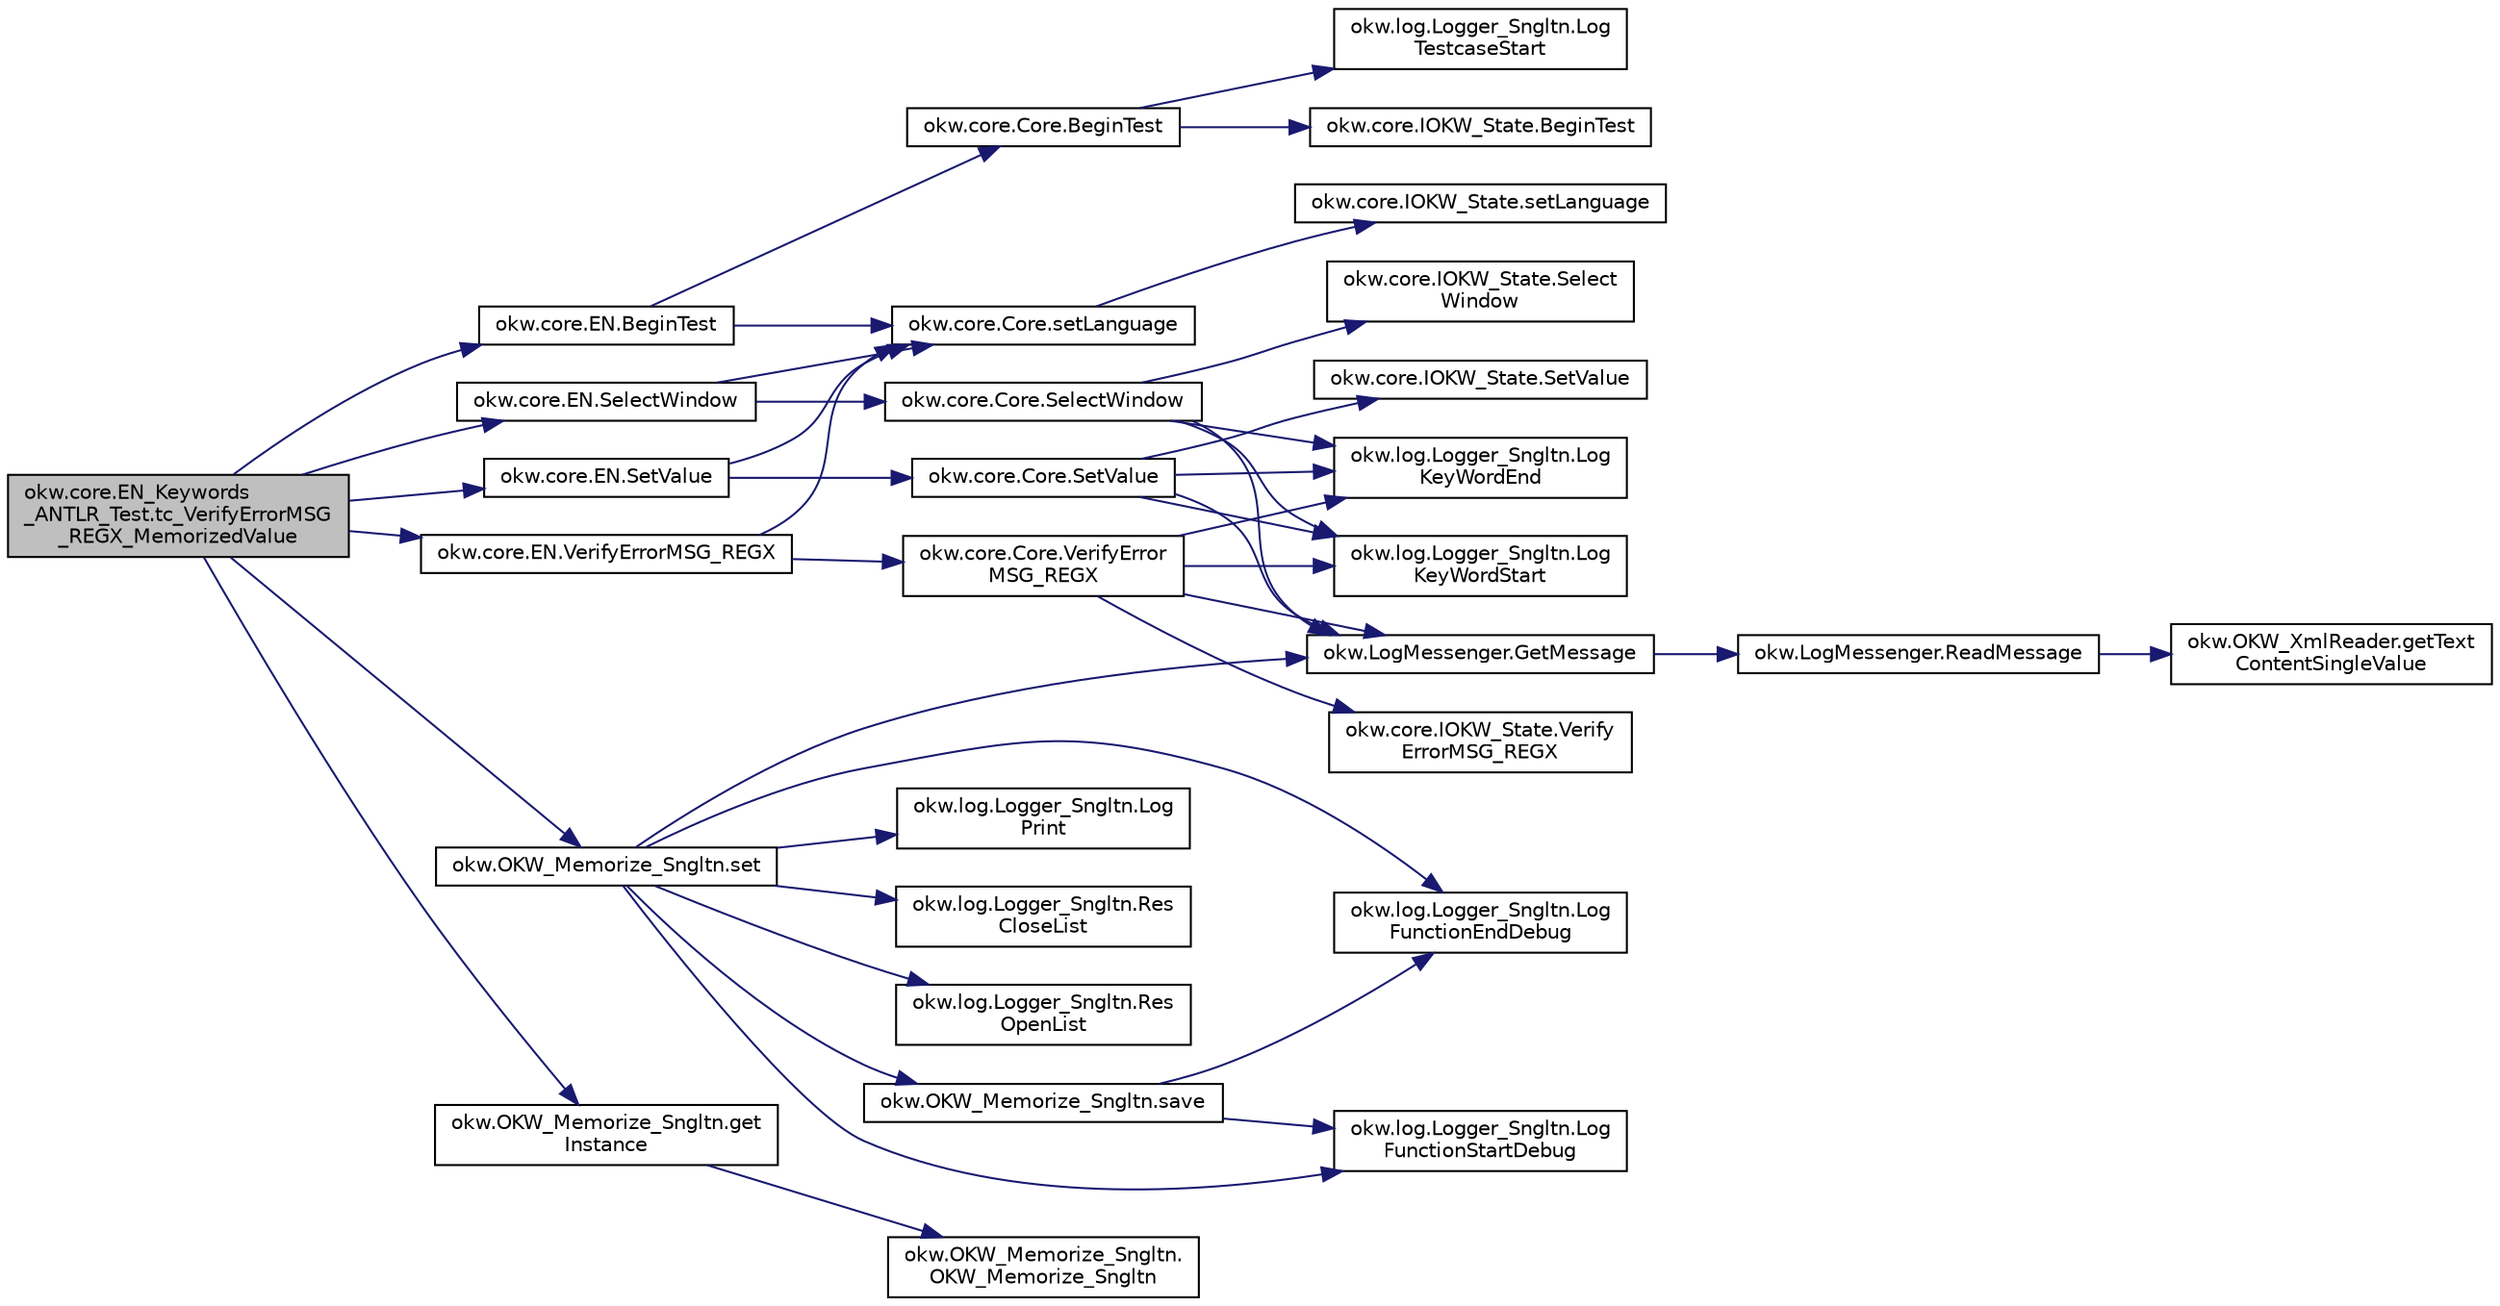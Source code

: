 digraph "okw.core.EN_Keywords_ANTLR_Test.tc_VerifyErrorMSG_REGX_MemorizedValue"
{
 // INTERACTIVE_SVG=YES
 // LATEX_PDF_SIZE
  edge [fontname="Helvetica",fontsize="10",labelfontname="Helvetica",labelfontsize="10"];
  node [fontname="Helvetica",fontsize="10",shape=record];
  rankdir="LR";
  Node1 [label="okw.core.EN_Keywords\l_ANTLR_Test.tc_VerifyErrorMSG\l_REGX_MemorizedValue",height=0.2,width=0.4,color="black", fillcolor="grey75", style="filled", fontcolor="black",tooltip=" "];
  Node1 -> Node2 [color="midnightblue",fontsize="10",style="solid",fontname="Helvetica"];
  Node2 [label="okw.core.EN.BeginTest",height=0.2,width=0.4,color="black", fillcolor="white", style="filled",URL="$classokw_1_1core_1_1_e_n.html#aef613b0a3e6bb8a9623984db145cae69",tooltip="Markiert den Anfang eines neuen Testfalls."];
  Node2 -> Node3 [color="midnightblue",fontsize="10",style="solid",fontname="Helvetica"];
  Node3 [label="okw.core.Core.BeginTest",height=0.2,width=0.4,color="black", fillcolor="white", style="filled",URL="$classokw_1_1core_1_1_core.html#acfefe92468c9eb9e951846372726c4d8",tooltip="Markiert den Anfang eines neuen Testfalls."];
  Node3 -> Node4 [color="midnightblue",fontsize="10",style="solid",fontname="Helvetica"];
  Node4 [label="okw.core.IOKW_State.BeginTest",height=0.2,width=0.4,color="black", fillcolor="white", style="filled",URL="$interfaceokw_1_1core_1_1_i_o_k_w___state.html#ae5480ddb1fc37eade5d899d335bc4b13",tooltip="Markiert den Anfang eines neuen Testfalls."];
  Node3 -> Node5 [color="midnightblue",fontsize="10",style="solid",fontname="Helvetica"];
  Node5 [label="okw.log.Logger_Sngltn.Log\lTestcaseStart",height=0.2,width=0.4,color="black", fillcolor="white", style="filled",URL="$classokw_1_1log_1_1_logger___sngltn.html#a60f4ad59db847ae61df928f9920f3deb",tooltip="Ausgabe des Testfalls."];
  Node2 -> Node6 [color="midnightblue",fontsize="10",style="solid",fontname="Helvetica"];
  Node6 [label="okw.core.Core.setLanguage",height=0.2,width=0.4,color="black", fillcolor="white", style="filled",URL="$classokw_1_1core_1_1_core.html#ab4e0f723d27cb11c944ec4c82c426100",tooltip="Setzt die Sprache auf den gegebenen wert Language."];
  Node6 -> Node7 [color="midnightblue",fontsize="10",style="solid",fontname="Helvetica"];
  Node7 [label="okw.core.IOKW_State.setLanguage",height=0.2,width=0.4,color="black", fillcolor="white", style="filled",URL="$interfaceokw_1_1core_1_1_i_o_k_w___state.html#a866baa0bde08a47418f54d63bdb56097",tooltip="Interne Methode zum setzen der Sprache für die sprachabhängigen Ausgaben der Dokumentation (Log)."];
  Node1 -> Node8 [color="midnightblue",fontsize="10",style="solid",fontname="Helvetica"];
  Node8 [label="okw.OKW_Memorize_Sngltn.get\lInstance",height=0.2,width=0.4,color="black", fillcolor="white", style="filled",URL="$classokw_1_1_o_k_w___memorize___sngltn.html#a108813fb1dfa22043cdf1156513a57d3",tooltip="Diese Methode gibt die einzige Instanz dieser Klasse zurück."];
  Node8 -> Node9 [color="midnightblue",fontsize="10",style="solid",fontname="Helvetica"];
  Node9 [label="okw.OKW_Memorize_Sngltn.\lOKW_Memorize_Sngltn",height=0.2,width=0.4,color="black", fillcolor="white", style="filled",URL="$classokw_1_1_o_k_w___memorize___sngltn.html#a12aa85f3e36dabb70ea713a400dd3c36",tooltip="Privater Konstruktor dieser Klasse."];
  Node1 -> Node10 [color="midnightblue",fontsize="10",style="solid",fontname="Helvetica"];
  Node10 [label="okw.core.EN.SelectWindow",height=0.2,width=0.4,color="black", fillcolor="white", style="filled",URL="$classokw_1_1core_1_1_e_n.html#a2b61c2b39a9cfdbdfd25fe0e3d43785b",tooltip="Setzt den Kontext auf das gegebene Fenster."];
  Node10 -> Node11 [color="midnightblue",fontsize="10",style="solid",fontname="Helvetica"];
  Node11 [label="okw.core.Core.SelectWindow",height=0.2,width=0.4,color="black", fillcolor="white", style="filled",URL="$classokw_1_1core_1_1_core.html#a6a68660eb5e34965522896e2a5c48314",tooltip="Setzt den Kontext auf das gegebene Fenster."];
  Node11 -> Node12 [color="midnightblue",fontsize="10",style="solid",fontname="Helvetica"];
  Node12 [label="okw.LogMessenger.GetMessage",height=0.2,width=0.4,color="black", fillcolor="white", style="filled",URL="$classokw_1_1_log_messenger.html#af225d1f037d47b3b085175c09d78bdd2",tooltip="Holt die Log-Meldung für MethodeNmae/Textkey ohne weitere Parameter."];
  Node12 -> Node13 [color="midnightblue",fontsize="10",style="solid",fontname="Helvetica"];
  Node13 [label="okw.LogMessenger.ReadMessage",height=0.2,width=0.4,color="black", fillcolor="white", style="filled",URL="$classokw_1_1_log_messenger.html#a530cd6ab82ec82a04206a2e976ec06e3",tooltip="Interne Kernfunktion holt die Log-Meldung mit Platzhaltern aus der XML-Datei."];
  Node13 -> Node14 [color="midnightblue",fontsize="10",style="solid",fontname="Helvetica"];
  Node14 [label="okw.OKW_XmlReader.getText\lContentSingleValue",height=0.2,width=0.4,color="black", fillcolor="white", style="filled",URL="$classokw_1_1_o_k_w___xml_reader.html#ab920b5335a2e1429c14cc5f8e79f39eb",tooltip="Lies den TextContent eines Tag."];
  Node11 -> Node15 [color="midnightblue",fontsize="10",style="solid",fontname="Helvetica"];
  Node15 [label="okw.log.Logger_Sngltn.Log\lKeyWordEnd",height=0.2,width=0.4,color="black", fillcolor="white", style="filled",URL="$classokw_1_1log_1_1_logger___sngltn.html#aa7d2da98631d21644da70c187f03155e",tooltip="LogKeyWordEnd:"];
  Node11 -> Node16 [color="midnightblue",fontsize="10",style="solid",fontname="Helvetica"];
  Node16 [label="okw.log.Logger_Sngltn.Log\lKeyWordStart",height=0.2,width=0.4,color="black", fillcolor="white", style="filled",URL="$classokw_1_1log_1_1_logger___sngltn.html#a70ec25e200e00ecefc544e8fd371d2ef",tooltip="Ausgabe eines Schlüsselwortes."];
  Node11 -> Node17 [color="midnightblue",fontsize="10",style="solid",fontname="Helvetica"];
  Node17 [label="okw.core.IOKW_State.Select\lWindow",height=0.2,width=0.4,color="black", fillcolor="white", style="filled",URL="$interfaceokw_1_1core_1_1_i_o_k_w___state.html#ad4fc9610ed5b1176590a45b55e6ac7f0",tooltip="Setzt den Kontext auf das gegebene Fenster."];
  Node10 -> Node6 [color="midnightblue",fontsize="10",style="solid",fontname="Helvetica"];
  Node1 -> Node18 [color="midnightblue",fontsize="10",style="solid",fontname="Helvetica"];
  Node18 [label="okw.OKW_Memorize_Sngltn.set",height=0.2,width=0.4,color="black", fillcolor="white", style="filled",URL="$classokw_1_1_o_k_w___memorize___sngltn.html#a77acdbf6b56b381439a16f96b54e6fbd",tooltip="Setzt/Merkt sich das MemKey/Value-Paar."];
  Node18 -> Node12 [color="midnightblue",fontsize="10",style="solid",fontname="Helvetica"];
  Node18 -> Node19 [color="midnightblue",fontsize="10",style="solid",fontname="Helvetica"];
  Node19 [label="okw.log.Logger_Sngltn.Log\lFunctionEndDebug",height=0.2,width=0.4,color="black", fillcolor="white", style="filled",URL="$classokw_1_1log_1_1_logger___sngltn.html#a91b192a4e0381f6d02b791693d0fab84",tooltip="LogFunctionEndDebug:"];
  Node18 -> Node20 [color="midnightblue",fontsize="10",style="solid",fontname="Helvetica"];
  Node20 [label="okw.log.Logger_Sngltn.Log\lFunctionStartDebug",height=0.2,width=0.4,color="black", fillcolor="white", style="filled",URL="$classokw_1_1log_1_1_logger___sngltn.html#a2d4c3d22d2a52b92873ee2f3853d9c42",tooltip="LogFunctionStartDebug:"];
  Node18 -> Node21 [color="midnightblue",fontsize="10",style="solid",fontname="Helvetica"];
  Node21 [label="okw.log.Logger_Sngltn.Log\lPrint",height=0.2,width=0.4,color="black", fillcolor="white", style="filled",URL="$classokw_1_1log_1_1_logger___sngltn.html#a8ebceaddd6cc6963ddb8e08c72ea808c",tooltip="LogPrint Function: Prints the values of expressions to the results file."];
  Node18 -> Node22 [color="midnightblue",fontsize="10",style="solid",fontname="Helvetica"];
  Node22 [label="okw.log.Logger_Sngltn.Res\lCloseList",height=0.2,width=0.4,color="black", fillcolor="white", style="filled",URL="$classokw_1_1log_1_1_logger___sngltn.html#a9b54104f7e0b4c0a473877b19dfaed56",tooltip="Closes a hierarchical level in the results file that was opened with ResOpenList."];
  Node18 -> Node23 [color="midnightblue",fontsize="10",style="solid",fontname="Helvetica"];
  Node23 [label="okw.log.Logger_Sngltn.Res\lOpenList",height=0.2,width=0.4,color="black", fillcolor="white", style="filled",URL="$classokw_1_1log_1_1_logger___sngltn.html#ab4fc711bb4c754f251372ff3b14ab9c9",tooltip="Creates a new hierarchical level in the results file."];
  Node18 -> Node24 [color="midnightblue",fontsize="10",style="solid",fontname="Helvetica"];
  Node24 [label="okw.OKW_Memorize_Sngltn.save",height=0.2,width=0.4,color="black", fillcolor="white", style="filled",URL="$classokw_1_1_o_k_w___memorize___sngltn.html#a3ff14b0c6e596369e1437c59888a104f",tooltip="Liest die Werte der Klasse OKW_Memorize aus einer Datei, gegeben in OKW.OKW_Ini.Xml_Ini_xml,..."];
  Node24 -> Node19 [color="midnightblue",fontsize="10",style="solid",fontname="Helvetica"];
  Node24 -> Node20 [color="midnightblue",fontsize="10",style="solid",fontname="Helvetica"];
  Node1 -> Node25 [color="midnightblue",fontsize="10",style="solid",fontname="Helvetica"];
  Node25 [label="okw.core.EN.SetValue",height=0.2,width=0.4,color="black", fillcolor="white", style="filled",URL="$classokw_1_1core_1_1_e_n.html#a3de04697f1873ab6773a068a3159f1d1",tooltip="Setzt den Wert des gegebenen Fensterobjekts auf den gegebenen Wert."];
  Node25 -> Node6 [color="midnightblue",fontsize="10",style="solid",fontname="Helvetica"];
  Node25 -> Node26 [color="midnightblue",fontsize="10",style="solid",fontname="Helvetica"];
  Node26 [label="okw.core.Core.SetValue",height=0.2,width=0.4,color="black", fillcolor="white", style="filled",URL="$classokw_1_1core_1_1_core.html#a7088065564f2909025435c0c5594926c",tooltip="Setzt den Wert des gegebenen Fensterobjekts auf den gegebenen Wert."];
  Node26 -> Node12 [color="midnightblue",fontsize="10",style="solid",fontname="Helvetica"];
  Node26 -> Node15 [color="midnightblue",fontsize="10",style="solid",fontname="Helvetica"];
  Node26 -> Node16 [color="midnightblue",fontsize="10",style="solid",fontname="Helvetica"];
  Node26 -> Node27 [color="midnightblue",fontsize="10",style="solid",fontname="Helvetica"];
  Node27 [label="okw.core.IOKW_State.SetValue",height=0.2,width=0.4,color="black", fillcolor="white", style="filled",URL="$interfaceokw_1_1core_1_1_i_o_k_w___state.html#a301021976f71d79ff9054052b3b9ca38",tooltip="Setzt den Wert des gegebenen Fensterobjekts auf den gegebenen Wert."];
  Node1 -> Node28 [color="midnightblue",fontsize="10",style="solid",fontname="Helvetica"];
  Node28 [label="okw.core.EN.VerifyErrorMSG_REGX",height=0.2,width=0.4,color="black", fillcolor="white", style="filled",URL="$classokw_1_1core_1_1_e_n.html#a05bdb82369aea2b6439ae135b45f5f67",tooltip="Überprüft Fehlermeldungen in mit Angular validierten Formularen."];
  Node28 -> Node6 [color="midnightblue",fontsize="10",style="solid",fontname="Helvetica"];
  Node28 -> Node29 [color="midnightblue",fontsize="10",style="solid",fontname="Helvetica"];
  Node29 [label="okw.core.Core.VerifyError\lMSG_REGX",height=0.2,width=0.4,color="black", fillcolor="white", style="filled",URL="$classokw_1_1core_1_1_core.html#ad90b7cab76a5b09401c8b51e7aa01867",tooltip="Überprüft Fehlermeldungen in mit Angular validierten Formularen."];
  Node29 -> Node12 [color="midnightblue",fontsize="10",style="solid",fontname="Helvetica"];
  Node29 -> Node15 [color="midnightblue",fontsize="10",style="solid",fontname="Helvetica"];
  Node29 -> Node16 [color="midnightblue",fontsize="10",style="solid",fontname="Helvetica"];
  Node29 -> Node30 [color="midnightblue",fontsize="10",style="solid",fontname="Helvetica"];
  Node30 [label="okw.core.IOKW_State.Verify\lErrorMSG_REGX",height=0.2,width=0.4,color="black", fillcolor="white", style="filled",URL="$interfaceokw_1_1core_1_1_i_o_k_w___state.html#a30334377a27d5fbc8b5ad63235a27238",tooltip="Überprüft Fehlermeldungen in mit Angular validierten Formularen."];
}
